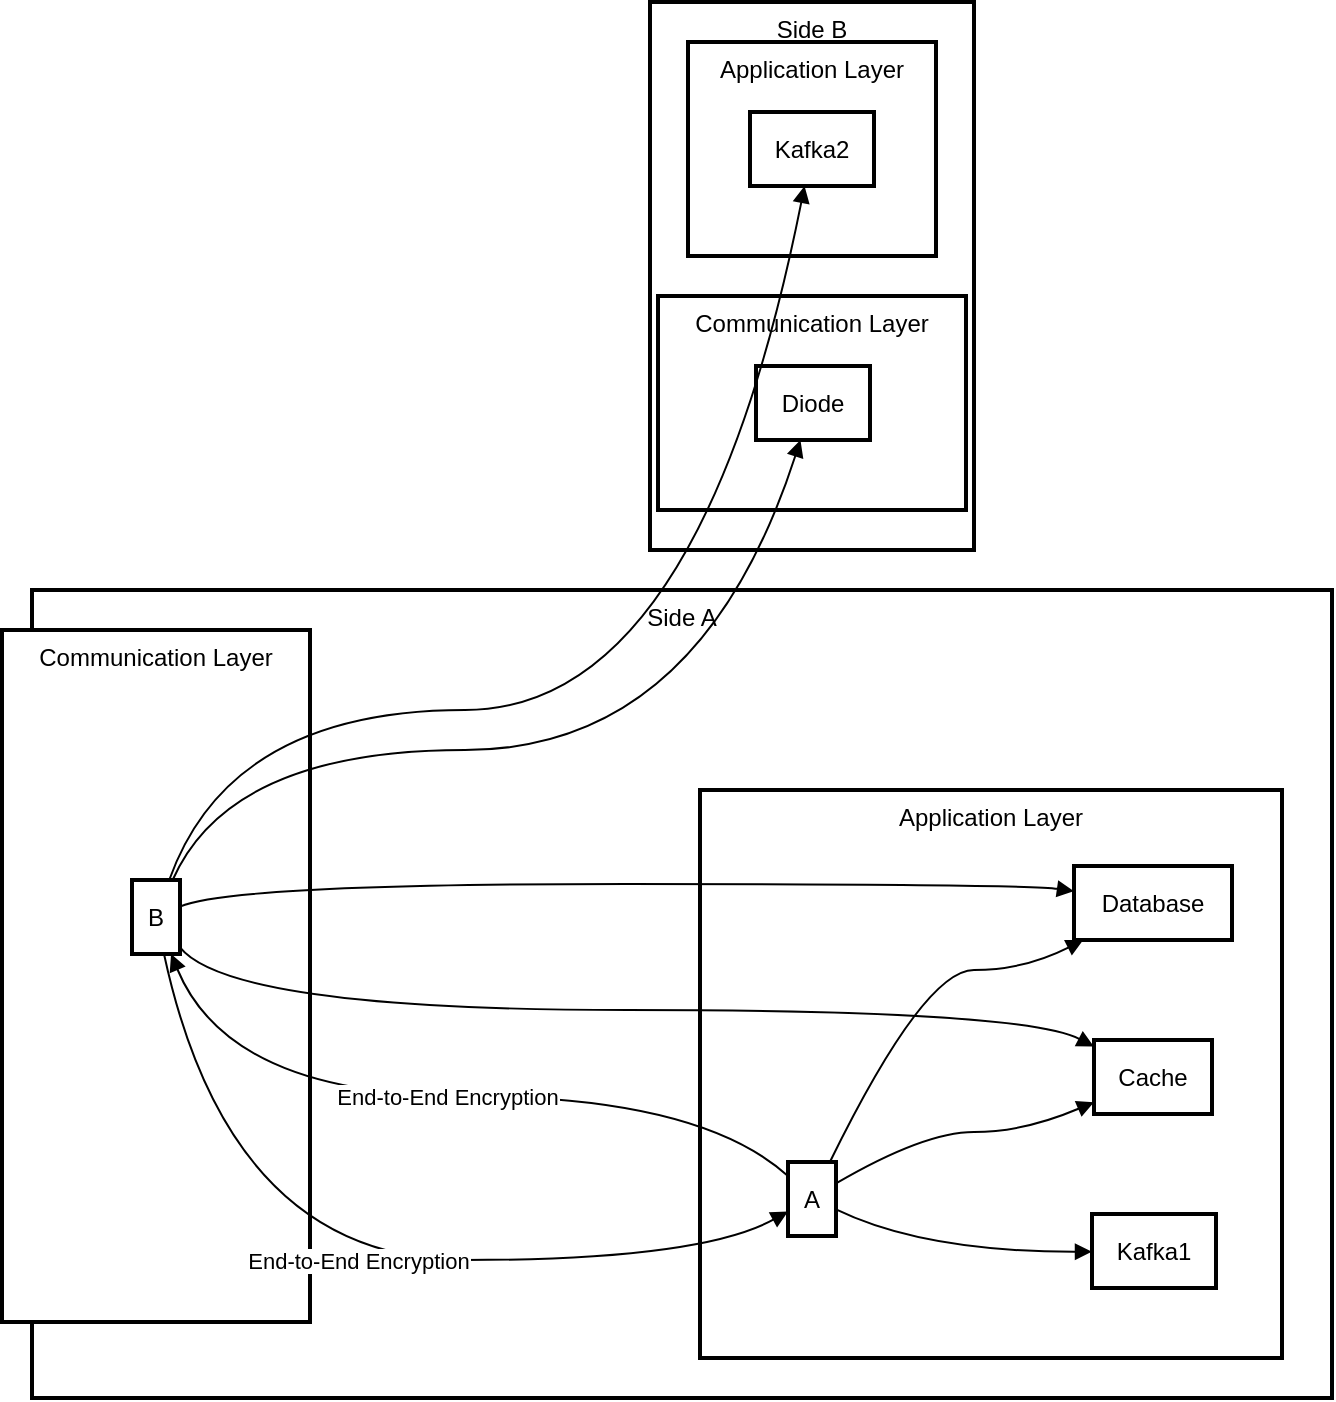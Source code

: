<mxfile version="24.7.6">
  <diagram name="Page-1" id="x670s51QySL0bSvsHmIQ">
    <mxGraphModel>
      <root>
        <mxCell id="0" />
        <mxCell id="1" parent="0" />
        <mxCell id="2" value="Side B" style="whiteSpace=wrap;strokeWidth=2;verticalAlign=top;" vertex="1" parent="1">
          <mxGeometry x="309" width="162" height="274" as="geometry" />
        </mxCell>
        <mxCell id="3" value="Application Layer" style="whiteSpace=wrap;strokeWidth=2;verticalAlign=top;" vertex="1" parent="1">
          <mxGeometry x="328" y="20" width="124" height="107" as="geometry" />
        </mxCell>
        <mxCell id="4" value="Communication Layer" style="whiteSpace=wrap;strokeWidth=2;verticalAlign=top;" vertex="1" parent="1">
          <mxGeometry x="313" y="147" width="154" height="107" as="geometry" />
        </mxCell>
        <mxCell id="5" value="Diode" style="whiteSpace=wrap;strokeWidth=2;" vertex="1" parent="1">
          <mxGeometry x="362" y="182" width="57" height="37" as="geometry" />
        </mxCell>
        <mxCell id="6" value="Kafka2" style="whiteSpace=wrap;strokeWidth=2;" vertex="1" parent="1">
          <mxGeometry x="359" y="55" width="62" height="37" as="geometry" />
        </mxCell>
        <mxCell id="7" value="Side A" style="whiteSpace=wrap;strokeWidth=2;verticalAlign=top;" vertex="1" parent="1">
          <mxGeometry y="294" width="650" height="404" as="geometry" />
        </mxCell>
        <mxCell id="8" value="Application Layer" style="whiteSpace=wrap;strokeWidth=2;verticalAlign=top;" vertex="1" parent="1">
          <mxGeometry x="334" y="394" width="291" height="284" as="geometry" />
        </mxCell>
        <mxCell id="9" value="Communication Layer" style="whiteSpace=wrap;strokeWidth=2;verticalAlign=top;" vertex="1" parent="1">
          <mxGeometry x="-15" y="314" width="154" height="346" as="geometry" />
        </mxCell>
        <mxCell id="10" value="B" style="whiteSpace=wrap;strokeWidth=2;" vertex="1" parent="1">
          <mxGeometry x="50" y="439" width="24" height="37" as="geometry" />
        </mxCell>
        <mxCell id="11" value="Database" style="whiteSpace=wrap;strokeWidth=2;" vertex="1" parent="1">
          <mxGeometry x="521" y="432" width="79" height="37" as="geometry" />
        </mxCell>
        <mxCell id="12" value="A" style="whiteSpace=wrap;strokeWidth=2;" vertex="1" parent="1">
          <mxGeometry x="378" y="580" width="24" height="37" as="geometry" />
        </mxCell>
        <mxCell id="13" value="Cache" style="whiteSpace=wrap;strokeWidth=2;" vertex="1" parent="1">
          <mxGeometry x="531" y="519" width="59" height="37" as="geometry" />
        </mxCell>
        <mxCell id="14" value="Kafka1" style="whiteSpace=wrap;strokeWidth=2;" vertex="1" parent="1">
          <mxGeometry x="530" y="606" width="62" height="37" as="geometry" />
        </mxCell>
        <mxCell id="15" value="" style="curved=1;startArrow=none;endArrow=block;exitX=0.88;exitY=-0.01;entryX=0.05;entryY=1.01;" edge="1" parent="1" source="12" target="11">
          <mxGeometry relative="1" as="geometry">
            <Array as="points">
              <mxPoint x="446" y="484" />
              <mxPoint x="496" y="484" />
            </Array>
          </mxGeometry>
        </mxCell>
        <mxCell id="16" value="" style="curved=1;startArrow=none;endArrow=block;exitX=1;exitY=0.29;entryX=0;entryY=0.84;" edge="1" parent="1" source="12" target="13">
          <mxGeometry relative="1" as="geometry">
            <Array as="points">
              <mxPoint x="446" y="565" />
              <mxPoint x="496" y="565" />
            </Array>
          </mxGeometry>
        </mxCell>
        <mxCell id="17" value="" style="curved=1;startArrow=none;endArrow=block;exitX=1;exitY=0.64;entryX=-0.01;entryY=0.51;" edge="1" parent="1" source="12" target="14">
          <mxGeometry relative="1" as="geometry">
            <Array as="points">
              <mxPoint x="446" y="625" />
            </Array>
          </mxGeometry>
        </mxCell>
        <mxCell id="18" value="End-to-End Encryption" style="curved=1;startArrow=none;endArrow=block;exitX=0;exitY=0.19;entryX=0.82;entryY=1.01;" edge="1" parent="1" source="12" target="10">
          <mxGeometry relative="1" as="geometry">
            <Array as="points">
              <mxPoint x="334" y="547" />
              <mxPoint x="99" y="547" />
            </Array>
          </mxGeometry>
        </mxCell>
        <mxCell id="19" value="" style="curved=1;startArrow=none;endArrow=block;exitX=1;exitY=0.36;entryX=0;entryY=0.34;" edge="1" parent="1" source="10" target="11">
          <mxGeometry relative="1" as="geometry">
            <Array as="points">
              <mxPoint x="99" y="441" />
              <mxPoint x="496" y="441" />
            </Array>
          </mxGeometry>
        </mxCell>
        <mxCell id="20" value="" style="curved=1;startArrow=none;endArrow=block;exitX=1;exitY=0.91;entryX=0;entryY=0.09;" edge="1" parent="1" source="10" target="13">
          <mxGeometry relative="1" as="geometry">
            <Array as="points">
              <mxPoint x="99" y="504" />
              <mxPoint x="496" y="504" />
            </Array>
          </mxGeometry>
        </mxCell>
        <mxCell id="21" value="" style="curved=1;startArrow=none;endArrow=block;exitX=0.77;exitY=0.01;entryX=0.44;entryY=1;" edge="1" parent="1" source="10" target="6">
          <mxGeometry relative="1" as="geometry">
            <Array as="points">
              <mxPoint x="99" y="354" />
              <mxPoint x="334" y="354" />
            </Array>
          </mxGeometry>
        </mxCell>
        <mxCell id="22" value="End-to-End Encryption" style="curved=1;startArrow=none;endArrow=block;exitX=0.67;exitY=1.01;entryX=0;entryY=0.67;" edge="1" parent="1" source="10" target="12">
          <mxGeometry relative="1" as="geometry">
            <Array as="points">
              <mxPoint x="99" y="629" />
              <mxPoint x="334" y="629" />
            </Array>
          </mxGeometry>
        </mxCell>
        <mxCell id="23" value="" style="curved=1;startArrow=none;endArrow=block;exitX=0.84;exitY=0.01;entryX=0.39;entryY=1;" edge="1" parent="1" source="10" target="5">
          <mxGeometry relative="1" as="geometry">
            <Array as="points">
              <mxPoint x="99" y="374" />
              <mxPoint x="334" y="374" />
            </Array>
          </mxGeometry>
        </mxCell>
      </root>
    </mxGraphModel>
  </diagram>
</mxfile>

